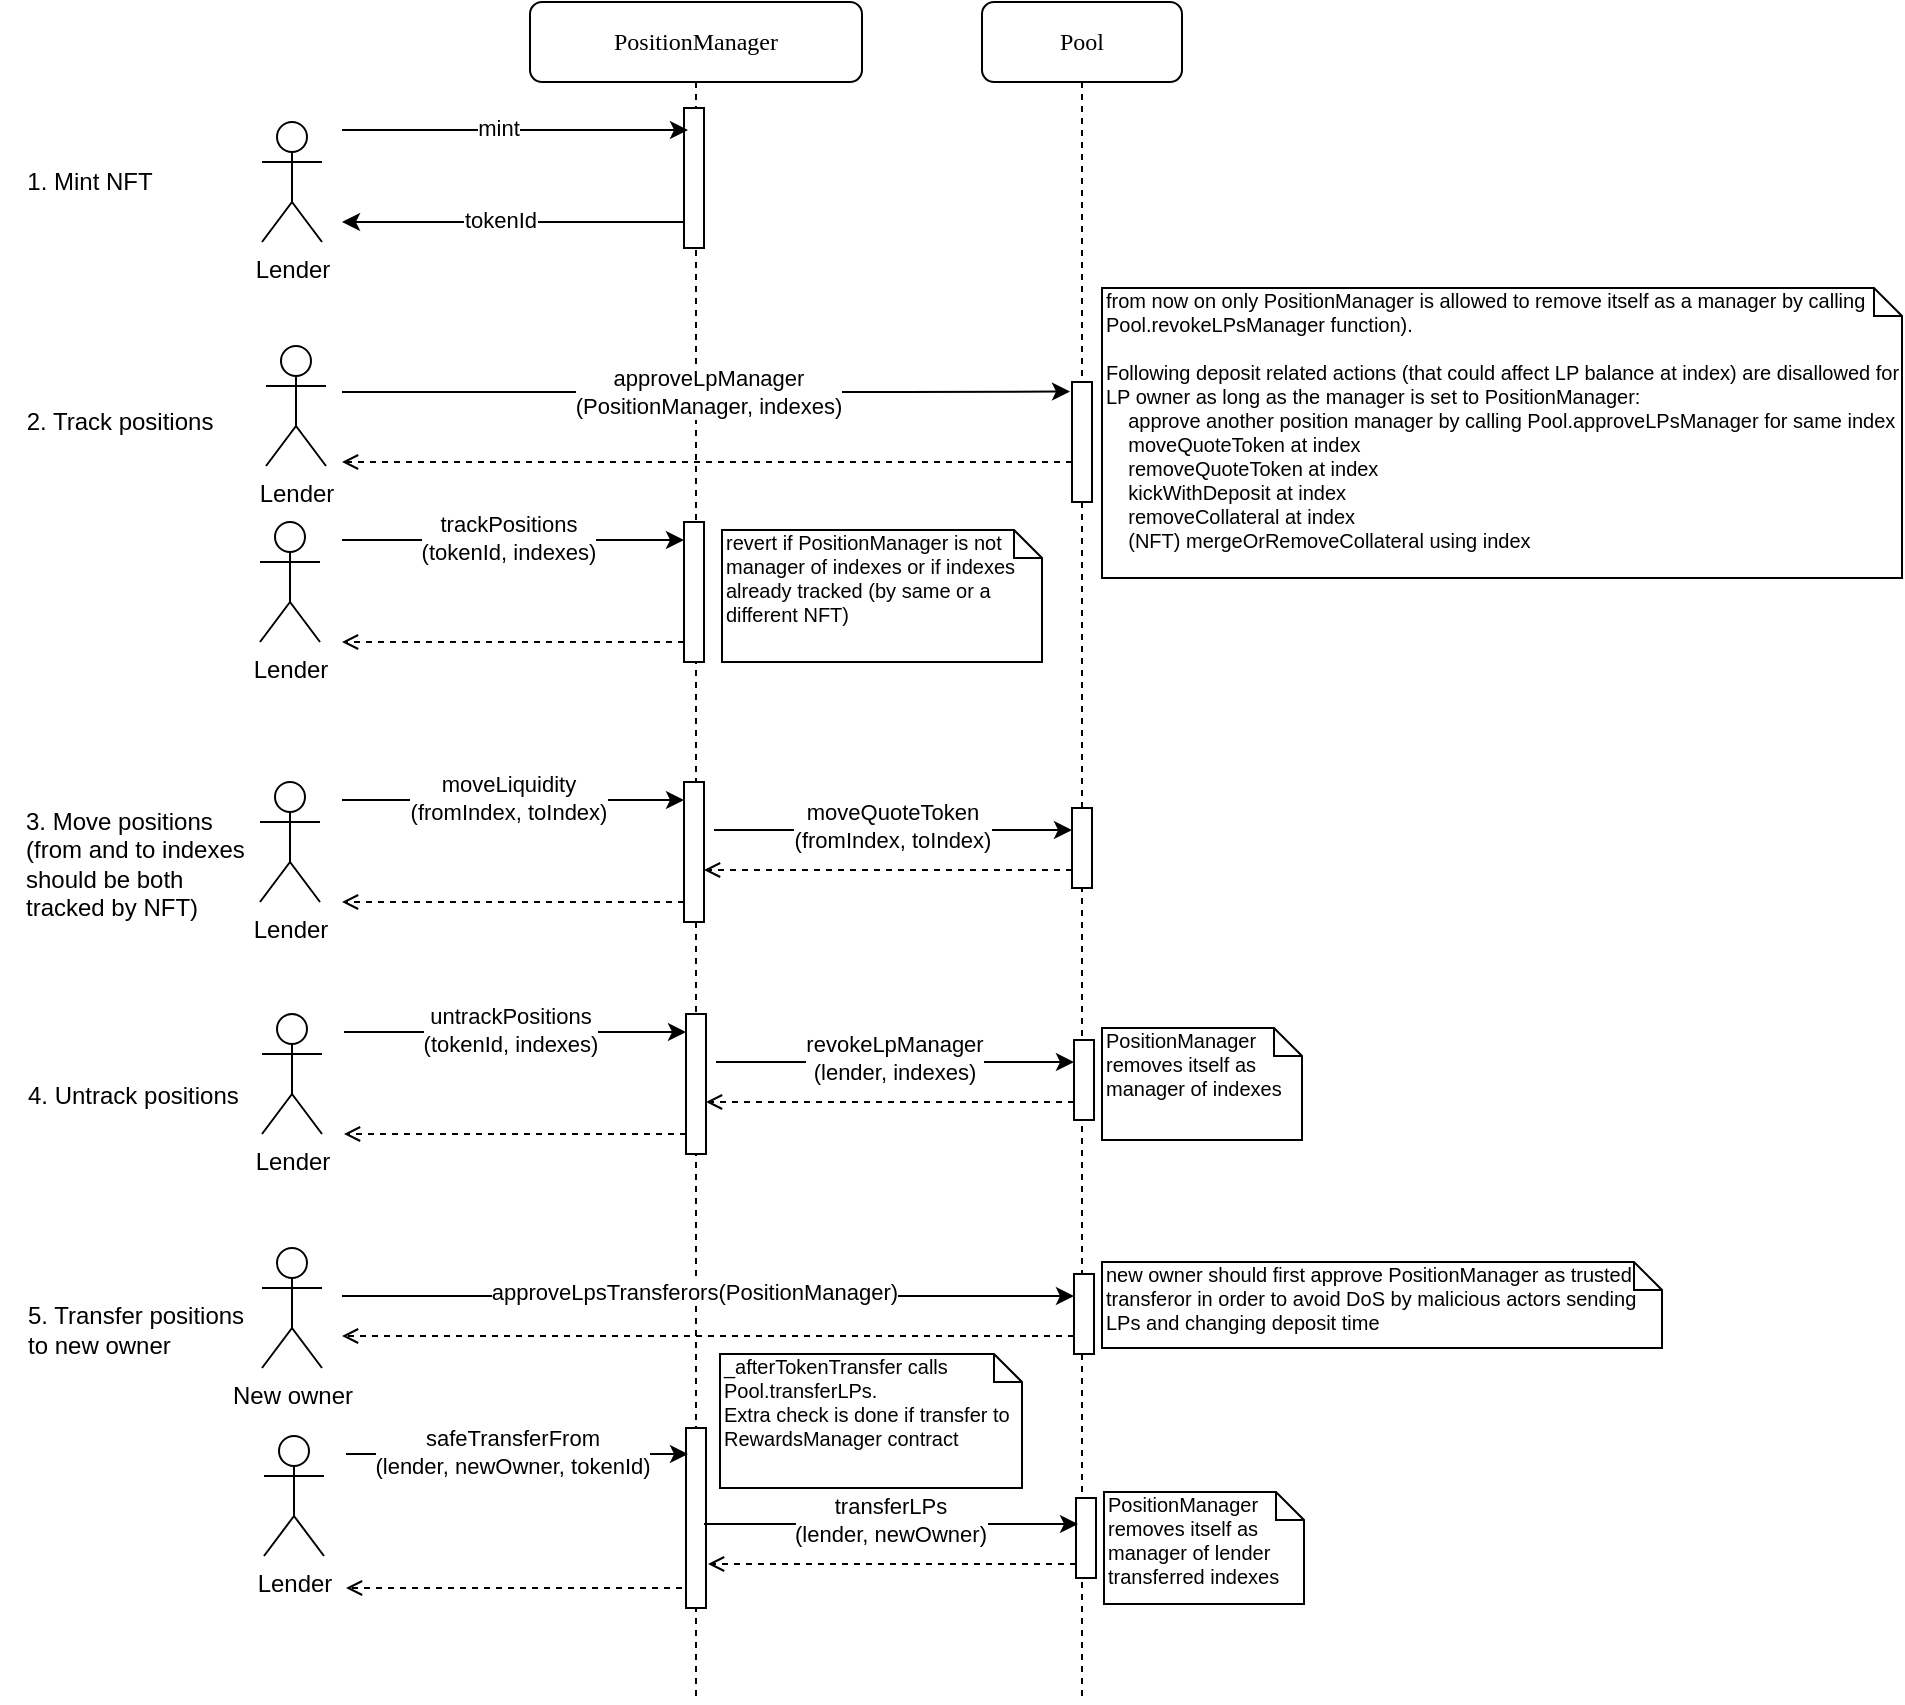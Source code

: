 <mxfile version="20.8.20" type="device"><diagram name="Page-1" id="13e1069c-82ec-6db2-03f1-153e76fe0fe0"><mxGraphModel dx="2534" dy="790" grid="1" gridSize="10" guides="1" tooltips="1" connect="1" arrows="1" fold="1" page="1" pageScale="1" pageWidth="1100" pageHeight="850" background="none" math="0" shadow="0"><root><mxCell id="0"/><mxCell id="1" parent="0"/><mxCell id="4Fi33i3VNf01kXt7bkc9-20" value="&lt;font face=&quot;Helvetica&quot;&gt;from now on only PositionManager is allowed to remove itself as a manager by calling Pool.revokeLPsManager function).&lt;br&gt;&lt;br&gt;Following deposit related actions (that could affect LP balance at index) are disallowed for LP owner as long as the manager is set to PositionManager:&lt;br&gt;&amp;nbsp;&amp;nbsp;&amp;nbsp; approve another position manager by calling Pool.approveLPsManager for same index&lt;br&gt;&amp;nbsp;&amp;nbsp;&amp;nbsp; moveQuoteToken at index&lt;br&gt;&amp;nbsp;&amp;nbsp;&amp;nbsp; removeQuoteToken at index&lt;br&gt;&amp;nbsp;&amp;nbsp;&amp;nbsp; kickWithDeposit at index&lt;br&gt;&amp;nbsp;&amp;nbsp;&amp;nbsp; removeCollateral at index&lt;br&gt;&amp;nbsp;&amp;nbsp;&amp;nbsp; (NFT) mergeOrRemoveCollateral using index&lt;/font&gt;" style="shape=note;whiteSpace=wrap;html=1;size=14;verticalAlign=top;align=left;spacingTop=-6;rounded=0;shadow=0;comic=0;labelBackgroundColor=none;strokeWidth=1;fontFamily=Verdana;fontSize=10;" parent="1" vertex="1"><mxGeometry x="540" y="223" width="400" height="145" as="geometry"/></mxCell><mxCell id="EXwdREilUMB7S0cdR9mI-4" value="PositionManager" style="shape=umlLifeline;perimeter=lifelinePerimeter;whiteSpace=wrap;html=1;container=1;collapsible=0;recursiveResize=0;outlineConnect=0;rounded=1;shadow=0;comic=0;labelBackgroundColor=none;strokeWidth=1;fontFamily=Verdana;fontSize=12;align=center;" vertex="1" parent="1"><mxGeometry x="254" y="80" width="166" height="850" as="geometry"/></mxCell><mxCell id="EXwdREilUMB7S0cdR9mI-9" style="edgeStyle=orthogonalEdgeStyle;rounded=0;orthogonalLoop=1;jettySize=auto;html=1;" edge="1" parent="EXwdREilUMB7S0cdR9mI-4"><mxGeometry relative="1" as="geometry"><mxPoint x="-94" y="110" as="targetPoint"/><mxPoint x="77" y="110" as="sourcePoint"/><Array as="points"><mxPoint x="-14" y="110"/><mxPoint x="-14" y="110"/></Array></mxGeometry></mxCell><mxCell id="EXwdREilUMB7S0cdR9mI-11" value="tokenId" style="edgeLabel;html=1;align=center;verticalAlign=middle;resizable=0;points=[];" vertex="1" connectable="0" parent="EXwdREilUMB7S0cdR9mI-9"><mxGeometry x="0.135" y="2" relative="1" as="geometry"><mxPoint x="5" y="-3" as="offset"/></mxGeometry></mxCell><mxCell id="7baba1c4bc27f4b0-9" value="" style="html=1;points=[];perimeter=orthogonalPerimeter;rounded=0;shadow=0;comic=0;labelBackgroundColor=none;strokeWidth=1;fontFamily=Verdana;fontSize=12;align=center;" parent="EXwdREilUMB7S0cdR9mI-4" vertex="1"><mxGeometry x="77" y="53" width="10" height="70" as="geometry"/></mxCell><mxCell id="EXwdREilUMB7S0cdR9mI-21" value="" style="html=1;points=[];perimeter=orthogonalPerimeter;rounded=0;shadow=0;comic=0;labelBackgroundColor=none;strokeWidth=1;fontFamily=Verdana;fontSize=12;align=center;" vertex="1" parent="EXwdREilUMB7S0cdR9mI-4"><mxGeometry x="77" y="260" width="10" height="70" as="geometry"/></mxCell><mxCell id="EXwdREilUMB7S0cdR9mI-25" value="&lt;font face=&quot;Helvetica&quot;&gt;revert if PositionManager is not manager of indexes or if indexes already tracked (by same or a different NFT)&lt;br&gt;&lt;/font&gt;" style="shape=note;whiteSpace=wrap;html=1;size=14;verticalAlign=top;align=left;spacingTop=-6;rounded=0;shadow=0;comic=0;labelBackgroundColor=none;strokeWidth=1;fontFamily=Verdana;fontSize=10;" vertex="1" parent="EXwdREilUMB7S0cdR9mI-4"><mxGeometry x="96" y="264" width="160" height="66" as="geometry"/></mxCell><mxCell id="EXwdREilUMB7S0cdR9mI-84" value="" style="html=1;points=[];perimeter=orthogonalPerimeter;rounded=0;shadow=0;comic=0;labelBackgroundColor=none;strokeWidth=1;fontFamily=Verdana;fontSize=12;align=center;" vertex="1" parent="EXwdREilUMB7S0cdR9mI-4"><mxGeometry x="78" y="713" width="10" height="90" as="geometry"/></mxCell><mxCell id="EXwdREilUMB7S0cdR9mI-5" value="Pool" style="shape=umlLifeline;perimeter=lifelinePerimeter;whiteSpace=wrap;html=1;container=1;collapsible=0;recursiveResize=0;outlineConnect=0;rounded=1;shadow=0;comic=0;labelBackgroundColor=none;strokeWidth=1;fontFamily=Verdana;fontSize=12;align=center;" vertex="1" parent="1"><mxGeometry x="480" y="80" width="100" height="850" as="geometry"/></mxCell><mxCell id="EXwdREilUMB7S0cdR9mI-18" style="edgeStyle=orthogonalEdgeStyle;rounded=0;orthogonalLoop=1;jettySize=auto;html=1;fontFamily=Helvetica;endArrow=open;endFill=0;dashed=1;" edge="1" parent="EXwdREilUMB7S0cdR9mI-5" source="EXwdREilUMB7S0cdR9mI-12"><mxGeometry relative="1" as="geometry"><mxPoint x="-320" y="230" as="targetPoint"/><Array as="points"><mxPoint x="-50" y="230"/><mxPoint x="-50" y="230"/></Array></mxGeometry></mxCell><mxCell id="EXwdREilUMB7S0cdR9mI-12" value="" style="html=1;points=[];perimeter=orthogonalPerimeter;rounded=0;shadow=0;comic=0;labelBackgroundColor=none;strokeWidth=1;fontFamily=Verdana;fontSize=12;align=center;" vertex="1" parent="EXwdREilUMB7S0cdR9mI-5"><mxGeometry x="45" y="190" width="10" height="60" as="geometry"/></mxCell><mxCell id="EXwdREilUMB7S0cdR9mI-36" value="" style="html=1;points=[];perimeter=orthogonalPerimeter;rounded=0;shadow=0;comic=0;labelBackgroundColor=none;strokeWidth=1;fontFamily=Verdana;fontSize=12;align=center;" vertex="1" parent="EXwdREilUMB7S0cdR9mI-5"><mxGeometry x="45" y="403" width="10" height="40" as="geometry"/></mxCell><mxCell id="EXwdREilUMB7S0cdR9mI-8" style="edgeStyle=orthogonalEdgeStyle;rounded=0;orthogonalLoop=1;jettySize=auto;html=1;entryX=0.2;entryY=0.529;entryDx=0;entryDy=0;entryPerimeter=0;" edge="1" parent="1"><mxGeometry relative="1" as="geometry"><mxPoint x="160" y="144" as="sourcePoint"/><mxPoint x="333" y="144.03" as="targetPoint"/><Array as="points"><mxPoint x="250" y="144"/><mxPoint x="250" y="144"/></Array></mxGeometry></mxCell><mxCell id="EXwdREilUMB7S0cdR9mI-10" value="mint" style="edgeLabel;html=1;align=center;verticalAlign=middle;resizable=0;points=[];" vertex="1" connectable="0" parent="EXwdREilUMB7S0cdR9mI-8"><mxGeometry x="-0.153" relative="1" as="geometry"><mxPoint x="4" y="-1" as="offset"/></mxGeometry></mxCell><mxCell id="EXwdREilUMB7S0cdR9mI-6" value="Lender" style="shape=umlActor;verticalLabelPosition=bottom;verticalAlign=top;html=1;outlineConnect=0;" vertex="1" parent="1"><mxGeometry x="120" y="140" width="30" height="60" as="geometry"/></mxCell><mxCell id="EXwdREilUMB7S0cdR9mI-16" style="edgeStyle=orthogonalEdgeStyle;rounded=0;orthogonalLoop=1;jettySize=auto;html=1;entryX=-0.1;entryY=0.079;entryDx=0;entryDy=0;entryPerimeter=0;" edge="1" parent="1" target="EXwdREilUMB7S0cdR9mI-12"><mxGeometry relative="1" as="geometry"><mxPoint x="160" y="275" as="sourcePoint"/><Array as="points"><mxPoint x="440" y="275"/><mxPoint x="440" y="275"/></Array></mxGeometry></mxCell><mxCell id="EXwdREilUMB7S0cdR9mI-17" value="&lt;div&gt;approveLpManager&lt;/div&gt;&lt;div&gt;(PositionManager, indexes)&lt;/div&gt;" style="edgeLabel;html=1;align=center;verticalAlign=middle;resizable=0;points=[];" vertex="1" connectable="0" parent="EXwdREilUMB7S0cdR9mI-16"><mxGeometry x="-0.118" relative="1" as="geometry"><mxPoint x="22" as="offset"/></mxGeometry></mxCell><mxCell id="EXwdREilUMB7S0cdR9mI-13" value="Lender" style="shape=umlActor;verticalLabelPosition=bottom;verticalAlign=top;html=1;outlineConnect=0;" vertex="1" parent="1"><mxGeometry x="122" y="252" width="30" height="60" as="geometry"/></mxCell><mxCell id="EXwdREilUMB7S0cdR9mI-14" value="1. Mint NFT" style="text;html=1;strokeColor=none;fillColor=none;align=center;verticalAlign=middle;whiteSpace=wrap;rounded=0;" vertex="1" parent="1"><mxGeometry x="-11" y="155" width="90" height="30" as="geometry"/></mxCell><mxCell id="EXwdREilUMB7S0cdR9mI-15" value="2. Track positions" style="text;html=1;strokeColor=none;fillColor=none;align=center;verticalAlign=middle;whiteSpace=wrap;rounded=0;" vertex="1" parent="1"><mxGeometry x="-10" y="275" width="118" height="30" as="geometry"/></mxCell><mxCell id="EXwdREilUMB7S0cdR9mI-26" style="edgeStyle=orthogonalEdgeStyle;rounded=0;orthogonalLoop=1;jettySize=auto;html=1;fontFamily=Helvetica;endArrow=open;endFill=0;dashed=1;" edge="1" parent="1"><mxGeometry relative="1" as="geometry"><mxPoint x="331" y="400" as="sourcePoint"/><mxPoint x="160" y="400" as="targetPoint"/><Array as="points"><mxPoint x="230" y="400"/><mxPoint x="230" y="400"/></Array></mxGeometry></mxCell><mxCell id="EXwdREilUMB7S0cdR9mI-28" style="edgeStyle=orthogonalEdgeStyle;rounded=0;orthogonalLoop=1;jettySize=auto;html=1;entryX=0;entryY=0.129;entryDx=0;entryDy=0;entryPerimeter=0;fontFamily=Helvetica;endArrow=classic;endFill=1;" edge="1" parent="1" target="EXwdREilUMB7S0cdR9mI-21"><mxGeometry relative="1" as="geometry"><mxPoint x="160" y="349" as="sourcePoint"/><Array as="points"><mxPoint x="200" y="349"/><mxPoint x="200" y="349"/></Array></mxGeometry></mxCell><mxCell id="EXwdREilUMB7S0cdR9mI-29" value="&lt;div&gt;trackPositions&lt;/div&gt;&lt;div&gt;(tokenId, indexes)&lt;br&gt;&lt;/div&gt;" style="edgeLabel;html=1;align=center;verticalAlign=middle;resizable=0;points=[];fontFamily=Helvetica;" vertex="1" connectable="0" parent="EXwdREilUMB7S0cdR9mI-28"><mxGeometry x="-0.252" y="2" relative="1" as="geometry"><mxPoint x="19" y="1" as="offset"/></mxGeometry></mxCell><mxCell id="EXwdREilUMB7S0cdR9mI-27" value="Lender" style="shape=umlActor;verticalLabelPosition=bottom;verticalAlign=top;html=1;outlineConnect=0;" vertex="1" parent="1"><mxGeometry x="119" y="340" width="30" height="60" as="geometry"/></mxCell><mxCell id="EXwdREilUMB7S0cdR9mI-37" style="edgeStyle=orthogonalEdgeStyle;rounded=0;orthogonalLoop=1;jettySize=auto;html=1;fontFamily=Helvetica;endArrow=classic;endFill=1;" edge="1" parent="1"><mxGeometry relative="1" as="geometry"><mxPoint x="346" y="494" as="sourcePoint"/><mxPoint x="525" y="494" as="targetPoint"/><Array as="points"><mxPoint x="475" y="494"/><mxPoint x="475" y="494"/></Array></mxGeometry></mxCell><mxCell id="EXwdREilUMB7S0cdR9mI-39" value="&lt;div&gt;moveQuoteToken&lt;/div&gt;&lt;div&gt;(fromIndex, toIndex)&lt;br&gt;&lt;/div&gt;" style="edgeLabel;html=1;align=center;verticalAlign=middle;resizable=0;points=[];fontFamily=Helvetica;" vertex="1" connectable="0" parent="EXwdREilUMB7S0cdR9mI-37"><mxGeometry x="-0.151" y="2" relative="1" as="geometry"><mxPoint x="13" as="offset"/></mxGeometry></mxCell><mxCell id="EXwdREilUMB7S0cdR9mI-30" value="" style="html=1;points=[];perimeter=orthogonalPerimeter;rounded=0;shadow=0;comic=0;labelBackgroundColor=none;strokeWidth=1;fontFamily=Verdana;fontSize=12;align=center;" vertex="1" parent="1"><mxGeometry x="331" y="470" width="10" height="70" as="geometry"/></mxCell><mxCell id="EXwdREilUMB7S0cdR9mI-31" style="edgeStyle=orthogonalEdgeStyle;rounded=0;orthogonalLoop=1;jettySize=auto;html=1;fontFamily=Helvetica;endArrow=open;endFill=0;dashed=1;" edge="1" parent="1"><mxGeometry relative="1" as="geometry"><mxPoint x="331" y="530" as="sourcePoint"/><mxPoint x="160" y="530" as="targetPoint"/><Array as="points"><mxPoint x="230" y="530"/><mxPoint x="230" y="530"/></Array></mxGeometry></mxCell><mxCell id="EXwdREilUMB7S0cdR9mI-32" style="edgeStyle=orthogonalEdgeStyle;rounded=0;orthogonalLoop=1;jettySize=auto;html=1;entryX=0;entryY=0.129;entryDx=0;entryDy=0;entryPerimeter=0;fontFamily=Helvetica;endArrow=classic;endFill=1;" edge="1" parent="1" target="EXwdREilUMB7S0cdR9mI-30"><mxGeometry relative="1" as="geometry"><mxPoint x="160" y="479" as="sourcePoint"/><Array as="points"><mxPoint x="200" y="479"/><mxPoint x="200" y="479"/></Array></mxGeometry></mxCell><mxCell id="EXwdREilUMB7S0cdR9mI-33" value="&lt;div&gt;moveLiquidity&lt;/div&gt;&lt;div&gt;(fromIndex, toIndex)&lt;br&gt;&lt;/div&gt;" style="edgeLabel;html=1;align=center;verticalAlign=middle;resizable=0;points=[];fontFamily=Helvetica;" vertex="1" connectable="0" parent="EXwdREilUMB7S0cdR9mI-32"><mxGeometry x="-0.252" y="2" relative="1" as="geometry"><mxPoint x="19" y="1" as="offset"/></mxGeometry></mxCell><mxCell id="EXwdREilUMB7S0cdR9mI-34" value="Lender" style="shape=umlActor;verticalLabelPosition=bottom;verticalAlign=top;html=1;outlineConnect=0;" vertex="1" parent="1"><mxGeometry x="119" y="470" width="30" height="60" as="geometry"/></mxCell><mxCell id="EXwdREilUMB7S0cdR9mI-35" value="&lt;div align=&quot;left&quot;&gt;3. Move positions&lt;/div&gt;&lt;div align=&quot;left&quot;&gt;(from and to indexes should be both tracked by NFT)&lt;br&gt;&lt;/div&gt;" style="text;html=1;strokeColor=none;fillColor=none;align=left;verticalAlign=middle;whiteSpace=wrap;rounded=0;" vertex="1" parent="1"><mxGeometry y="496" width="118" height="30" as="geometry"/></mxCell><mxCell id="EXwdREilUMB7S0cdR9mI-38" style="edgeStyle=orthogonalEdgeStyle;rounded=0;orthogonalLoop=1;jettySize=auto;html=1;dashed=1;fontFamily=Helvetica;endArrow=open;endFill=0;" edge="1" parent="1"><mxGeometry relative="1" as="geometry"><mxPoint x="525" y="514" as="sourcePoint"/><mxPoint x="341" y="514" as="targetPoint"/><Array as="points"><mxPoint x="341" y="514"/></Array></mxGeometry></mxCell><mxCell id="EXwdREilUMB7S0cdR9mI-53" value="" style="html=1;points=[];perimeter=orthogonalPerimeter;rounded=0;shadow=0;comic=0;labelBackgroundColor=none;strokeWidth=1;fontFamily=Verdana;fontSize=12;align=center;" vertex="1" parent="1"><mxGeometry x="526" y="599" width="10" height="40" as="geometry"/></mxCell><mxCell id="EXwdREilUMB7S0cdR9mI-54" style="edgeStyle=orthogonalEdgeStyle;rounded=0;orthogonalLoop=1;jettySize=auto;html=1;fontFamily=Helvetica;endArrow=classic;endFill=1;" edge="1" parent="1"><mxGeometry relative="1" as="geometry"><mxPoint x="347" y="610" as="sourcePoint"/><mxPoint x="526" y="610" as="targetPoint"/><Array as="points"><mxPoint x="476" y="610"/><mxPoint x="476" y="610"/></Array></mxGeometry></mxCell><mxCell id="EXwdREilUMB7S0cdR9mI-55" value="&lt;div&gt;revokeLpManager&lt;/div&gt;&lt;div&gt;(lender, indexes)&lt;br&gt;&lt;/div&gt;" style="edgeLabel;html=1;align=center;verticalAlign=middle;resizable=0;points=[];fontFamily=Helvetica;" vertex="1" connectable="0" parent="EXwdREilUMB7S0cdR9mI-54"><mxGeometry x="-0.151" y="2" relative="1" as="geometry"><mxPoint x="13" as="offset"/></mxGeometry></mxCell><mxCell id="EXwdREilUMB7S0cdR9mI-56" value="" style="html=1;points=[];perimeter=orthogonalPerimeter;rounded=0;shadow=0;comic=0;labelBackgroundColor=none;strokeWidth=1;fontFamily=Verdana;fontSize=12;align=center;" vertex="1" parent="1"><mxGeometry x="332" y="586" width="10" height="70" as="geometry"/></mxCell><mxCell id="EXwdREilUMB7S0cdR9mI-57" style="edgeStyle=orthogonalEdgeStyle;rounded=0;orthogonalLoop=1;jettySize=auto;html=1;fontFamily=Helvetica;endArrow=open;endFill=0;dashed=1;" edge="1" parent="1"><mxGeometry relative="1" as="geometry"><mxPoint x="332" y="646" as="sourcePoint"/><mxPoint x="161" y="646" as="targetPoint"/><Array as="points"><mxPoint x="231" y="646"/><mxPoint x="231" y="646"/></Array></mxGeometry></mxCell><mxCell id="EXwdREilUMB7S0cdR9mI-58" style="edgeStyle=orthogonalEdgeStyle;rounded=0;orthogonalLoop=1;jettySize=auto;html=1;entryX=0;entryY=0.129;entryDx=0;entryDy=0;entryPerimeter=0;fontFamily=Helvetica;endArrow=classic;endFill=1;" edge="1" parent="1" target="EXwdREilUMB7S0cdR9mI-56"><mxGeometry relative="1" as="geometry"><mxPoint x="161" y="595" as="sourcePoint"/><Array as="points"><mxPoint x="201" y="595"/><mxPoint x="201" y="595"/></Array></mxGeometry></mxCell><mxCell id="EXwdREilUMB7S0cdR9mI-59" value="&lt;div&gt;untrackPositions&lt;/div&gt;&lt;div&gt;(tokenId, indexes)&lt;br&gt;&lt;/div&gt;" style="edgeLabel;html=1;align=center;verticalAlign=middle;resizable=0;points=[];fontFamily=Helvetica;" vertex="1" connectable="0" parent="EXwdREilUMB7S0cdR9mI-58"><mxGeometry x="-0.252" y="2" relative="1" as="geometry"><mxPoint x="19" y="1" as="offset"/></mxGeometry></mxCell><mxCell id="EXwdREilUMB7S0cdR9mI-60" value="Lender" style="shape=umlActor;verticalLabelPosition=bottom;verticalAlign=top;html=1;outlineConnect=0;" vertex="1" parent="1"><mxGeometry x="120" y="586" width="30" height="60" as="geometry"/></mxCell><mxCell id="EXwdREilUMB7S0cdR9mI-61" value="4. Untrack positions" style="text;html=1;strokeColor=none;fillColor=none;align=left;verticalAlign=middle;whiteSpace=wrap;rounded=0;" vertex="1" parent="1"><mxGeometry x="1" y="612" width="118" height="30" as="geometry"/></mxCell><mxCell id="EXwdREilUMB7S0cdR9mI-62" style="edgeStyle=orthogonalEdgeStyle;rounded=0;orthogonalLoop=1;jettySize=auto;html=1;dashed=1;fontFamily=Helvetica;endArrow=open;endFill=0;" edge="1" parent="1"><mxGeometry relative="1" as="geometry"><mxPoint x="526" y="630" as="sourcePoint"/><mxPoint x="342" y="630" as="targetPoint"/><Array as="points"><mxPoint x="342" y="630"/></Array></mxGeometry></mxCell><mxCell id="EXwdREilUMB7S0cdR9mI-63" value="&lt;font face=&quot;Helvetica&quot;&gt;PositionManager removes itself as manager of indexes&lt;br&gt;&lt;/font&gt;" style="shape=note;whiteSpace=wrap;html=1;size=14;verticalAlign=top;align=left;spacingTop=-6;rounded=0;shadow=0;comic=0;labelBackgroundColor=none;strokeWidth=1;fontFamily=Verdana;fontSize=10;" vertex="1" parent="1"><mxGeometry x="540" y="593" width="100" height="56" as="geometry"/></mxCell><mxCell id="EXwdREilUMB7S0cdR9mI-64" value="" style="html=1;points=[];perimeter=orthogonalPerimeter;rounded=0;shadow=0;comic=0;labelBackgroundColor=none;strokeWidth=1;fontFamily=Verdana;fontSize=12;align=center;" vertex="1" parent="1"><mxGeometry x="526" y="716" width="10" height="40" as="geometry"/></mxCell><mxCell id="EXwdREilUMB7S0cdR9mI-65" style="edgeStyle=orthogonalEdgeStyle;rounded=0;orthogonalLoop=1;jettySize=auto;html=1;fontFamily=Helvetica;endArrow=classic;endFill=1;" edge="1" parent="1"><mxGeometry relative="1" as="geometry"><mxPoint x="160" y="727" as="sourcePoint"/><mxPoint x="526" y="727" as="targetPoint"/><Array as="points"><mxPoint x="476" y="727"/><mxPoint x="476" y="727"/></Array></mxGeometry></mxCell><mxCell id="EXwdREilUMB7S0cdR9mI-66" value="approveLpsTransferors(PositionManager)" style="edgeLabel;html=1;align=center;verticalAlign=middle;resizable=0;points=[];fontFamily=Helvetica;" vertex="1" connectable="0" parent="EXwdREilUMB7S0cdR9mI-65"><mxGeometry x="-0.151" y="2" relative="1" as="geometry"><mxPoint x="20" as="offset"/></mxGeometry></mxCell><mxCell id="EXwdREilUMB7S0cdR9mI-71" value="New owner" style="shape=umlActor;verticalLabelPosition=bottom;verticalAlign=top;html=1;outlineConnect=0;" vertex="1" parent="1"><mxGeometry x="120" y="703" width="30" height="60" as="geometry"/></mxCell><mxCell id="EXwdREilUMB7S0cdR9mI-72" value="5. Transfer positions to new owner" style="text;html=1;strokeColor=none;fillColor=none;align=left;verticalAlign=middle;whiteSpace=wrap;rounded=0;" vertex="1" parent="1"><mxGeometry x="1" y="729" width="118" height="30" as="geometry"/></mxCell><mxCell id="EXwdREilUMB7S0cdR9mI-73" style="edgeStyle=orthogonalEdgeStyle;rounded=0;orthogonalLoop=1;jettySize=auto;html=1;dashed=1;fontFamily=Helvetica;endArrow=open;endFill=0;" edge="1" parent="1"><mxGeometry relative="1" as="geometry"><mxPoint x="526" y="747" as="sourcePoint"/><mxPoint x="160" y="747" as="targetPoint"/><Array as="points"><mxPoint x="342" y="747"/></Array></mxGeometry></mxCell><mxCell id="EXwdREilUMB7S0cdR9mI-74" value="&lt;font face=&quot;Helvetica&quot;&gt;new owner should first approve PositionManager as trusted transferor in order to avoid DoS by malicious actors sending LPs and changing deposit time&lt;br&gt;&lt;/font&gt;" style="shape=note;whiteSpace=wrap;html=1;size=14;verticalAlign=top;align=left;spacingTop=-6;rounded=0;shadow=0;comic=0;labelBackgroundColor=none;strokeWidth=1;fontFamily=Verdana;fontSize=10;" vertex="1" parent="1"><mxGeometry x="540" y="710" width="280" height="43" as="geometry"/></mxCell><mxCell id="EXwdREilUMB7S0cdR9mI-75" value="" style="html=1;points=[];perimeter=orthogonalPerimeter;rounded=0;shadow=0;comic=0;labelBackgroundColor=none;strokeWidth=1;fontFamily=Verdana;fontSize=12;align=center;" vertex="1" parent="1"><mxGeometry x="527" y="828" width="10" height="40" as="geometry"/></mxCell><mxCell id="EXwdREilUMB7S0cdR9mI-76" style="edgeStyle=orthogonalEdgeStyle;rounded=0;orthogonalLoop=1;jettySize=auto;html=1;fontFamily=Helvetica;endArrow=classic;endFill=1;" edge="1" parent="1"><mxGeometry relative="1" as="geometry"><mxPoint x="341" y="841" as="sourcePoint"/><mxPoint x="528" y="841" as="targetPoint"/><Array as="points"><mxPoint x="478" y="841"/><mxPoint x="478" y="841"/></Array></mxGeometry></mxCell><mxCell id="EXwdREilUMB7S0cdR9mI-77" value="&lt;div&gt;transferLPs&lt;/div&gt;&lt;div&gt;(lender, newOwner)&lt;br&gt;&lt;/div&gt;" style="edgeLabel;html=1;align=center;verticalAlign=middle;resizable=0;points=[];fontFamily=Helvetica;" vertex="1" connectable="0" parent="EXwdREilUMB7S0cdR9mI-76"><mxGeometry x="-0.151" y="2" relative="1" as="geometry"><mxPoint x="13" as="offset"/></mxGeometry></mxCell><mxCell id="EXwdREilUMB7S0cdR9mI-78" style="edgeStyle=orthogonalEdgeStyle;rounded=0;orthogonalLoop=1;jettySize=auto;html=1;fontFamily=Helvetica;endArrow=open;endFill=0;dashed=1;" edge="1" parent="1"><mxGeometry relative="1" as="geometry"><mxPoint x="330" y="873" as="sourcePoint"/><mxPoint x="162" y="873" as="targetPoint"/><Array as="points"><mxPoint x="232" y="873"/><mxPoint x="232" y="873"/></Array></mxGeometry></mxCell><mxCell id="EXwdREilUMB7S0cdR9mI-79" style="edgeStyle=orthogonalEdgeStyle;rounded=0;orthogonalLoop=1;jettySize=auto;html=1;entryX=0;entryY=0.129;entryDx=0;entryDy=0;entryPerimeter=0;fontFamily=Helvetica;endArrow=classic;endFill=1;" edge="1" parent="1"><mxGeometry relative="1" as="geometry"><mxPoint x="162" y="806" as="sourcePoint"/><Array as="points"><mxPoint x="202" y="806"/><mxPoint x="202" y="806"/></Array><mxPoint x="333" y="806" as="targetPoint"/></mxGeometry></mxCell><mxCell id="EXwdREilUMB7S0cdR9mI-80" value="&lt;div&gt;safeTransferFrom&lt;/div&gt;&lt;div&gt;(lender, newOwner, tokenId)&lt;br&gt;&lt;/div&gt;" style="edgeLabel;html=1;align=center;verticalAlign=middle;resizable=0;points=[];fontFamily=Helvetica;" vertex="1" connectable="0" parent="EXwdREilUMB7S0cdR9mI-79"><mxGeometry x="-0.252" y="2" relative="1" as="geometry"><mxPoint x="19" y="1" as="offset"/></mxGeometry></mxCell><mxCell id="EXwdREilUMB7S0cdR9mI-81" value="Lender" style="shape=umlActor;verticalLabelPosition=bottom;verticalAlign=top;html=1;outlineConnect=0;" vertex="1" parent="1"><mxGeometry x="121" y="797" width="30" height="60" as="geometry"/></mxCell><mxCell id="EXwdREilUMB7S0cdR9mI-82" style="edgeStyle=orthogonalEdgeStyle;rounded=0;orthogonalLoop=1;jettySize=auto;html=1;dashed=1;fontFamily=Helvetica;endArrow=open;endFill=0;" edge="1" parent="1"><mxGeometry relative="1" as="geometry"><mxPoint x="527" y="861" as="sourcePoint"/><mxPoint x="343" y="861" as="targetPoint"/><Array as="points"><mxPoint x="343" y="861"/></Array></mxGeometry></mxCell><mxCell id="EXwdREilUMB7S0cdR9mI-83" value="&lt;font face=&quot;Helvetica&quot;&gt;PositionManager removes itself as manager of lender transferred indexes&lt;br&gt;&lt;/font&gt;" style="shape=note;whiteSpace=wrap;html=1;size=14;verticalAlign=top;align=left;spacingTop=-6;rounded=0;shadow=0;comic=0;labelBackgroundColor=none;strokeWidth=1;fontFamily=Verdana;fontSize=10;" vertex="1" parent="1"><mxGeometry x="541" y="825" width="100" height="56" as="geometry"/></mxCell><mxCell id="EXwdREilUMB7S0cdR9mI-86" value="&lt;div&gt;&lt;font face=&quot;Helvetica&quot;&gt;_afterTokenTransfer calls Pool.transferLPs.&lt;/font&gt;&lt;/div&gt;&lt;div&gt;&lt;font face=&quot;Helvetica&quot;&gt;Extra check is done if transfer to RewardsManager contract&lt;/font&gt;&lt;/div&gt;&lt;font face=&quot;Helvetica&quot;&gt;&lt;br&gt;&lt;/font&gt;" style="shape=note;whiteSpace=wrap;html=1;size=14;verticalAlign=top;align=left;spacingTop=-6;rounded=0;shadow=0;comic=0;labelBackgroundColor=none;strokeWidth=1;fontFamily=Verdana;fontSize=10;" vertex="1" parent="1"><mxGeometry x="349" y="756" width="151" height="67" as="geometry"/></mxCell></root></mxGraphModel></diagram></mxfile>